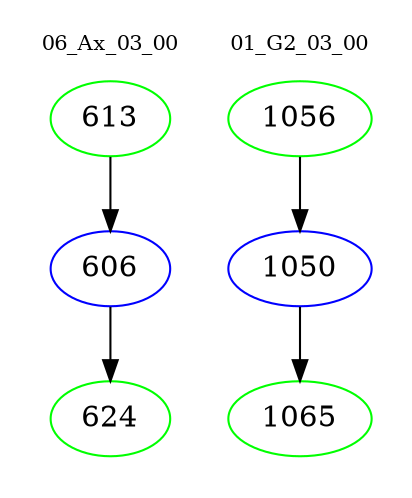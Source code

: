 digraph{
subgraph cluster_0 {
color = white
label = "06_Ax_03_00";
fontsize=10;
T0_613 [label="613", color="green"]
T0_613 -> T0_606 [color="black"]
T0_606 [label="606", color="blue"]
T0_606 -> T0_624 [color="black"]
T0_624 [label="624", color="green"]
}
subgraph cluster_1 {
color = white
label = "01_G2_03_00";
fontsize=10;
T1_1056 [label="1056", color="green"]
T1_1056 -> T1_1050 [color="black"]
T1_1050 [label="1050", color="blue"]
T1_1050 -> T1_1065 [color="black"]
T1_1065 [label="1065", color="green"]
}
}
